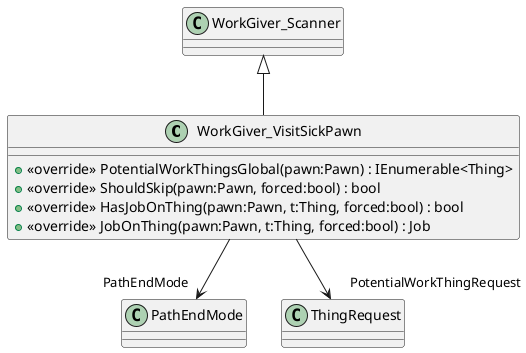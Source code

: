 @startuml
class WorkGiver_VisitSickPawn {
    + <<override>> PotentialWorkThingsGlobal(pawn:Pawn) : IEnumerable<Thing>
    + <<override>> ShouldSkip(pawn:Pawn, forced:bool) : bool
    + <<override>> HasJobOnThing(pawn:Pawn, t:Thing, forced:bool) : bool
    + <<override>> JobOnThing(pawn:Pawn, t:Thing, forced:bool) : Job
}
WorkGiver_Scanner <|-- WorkGiver_VisitSickPawn
WorkGiver_VisitSickPawn --> "PathEndMode" PathEndMode
WorkGiver_VisitSickPawn --> "PotentialWorkThingRequest" ThingRequest
@enduml
